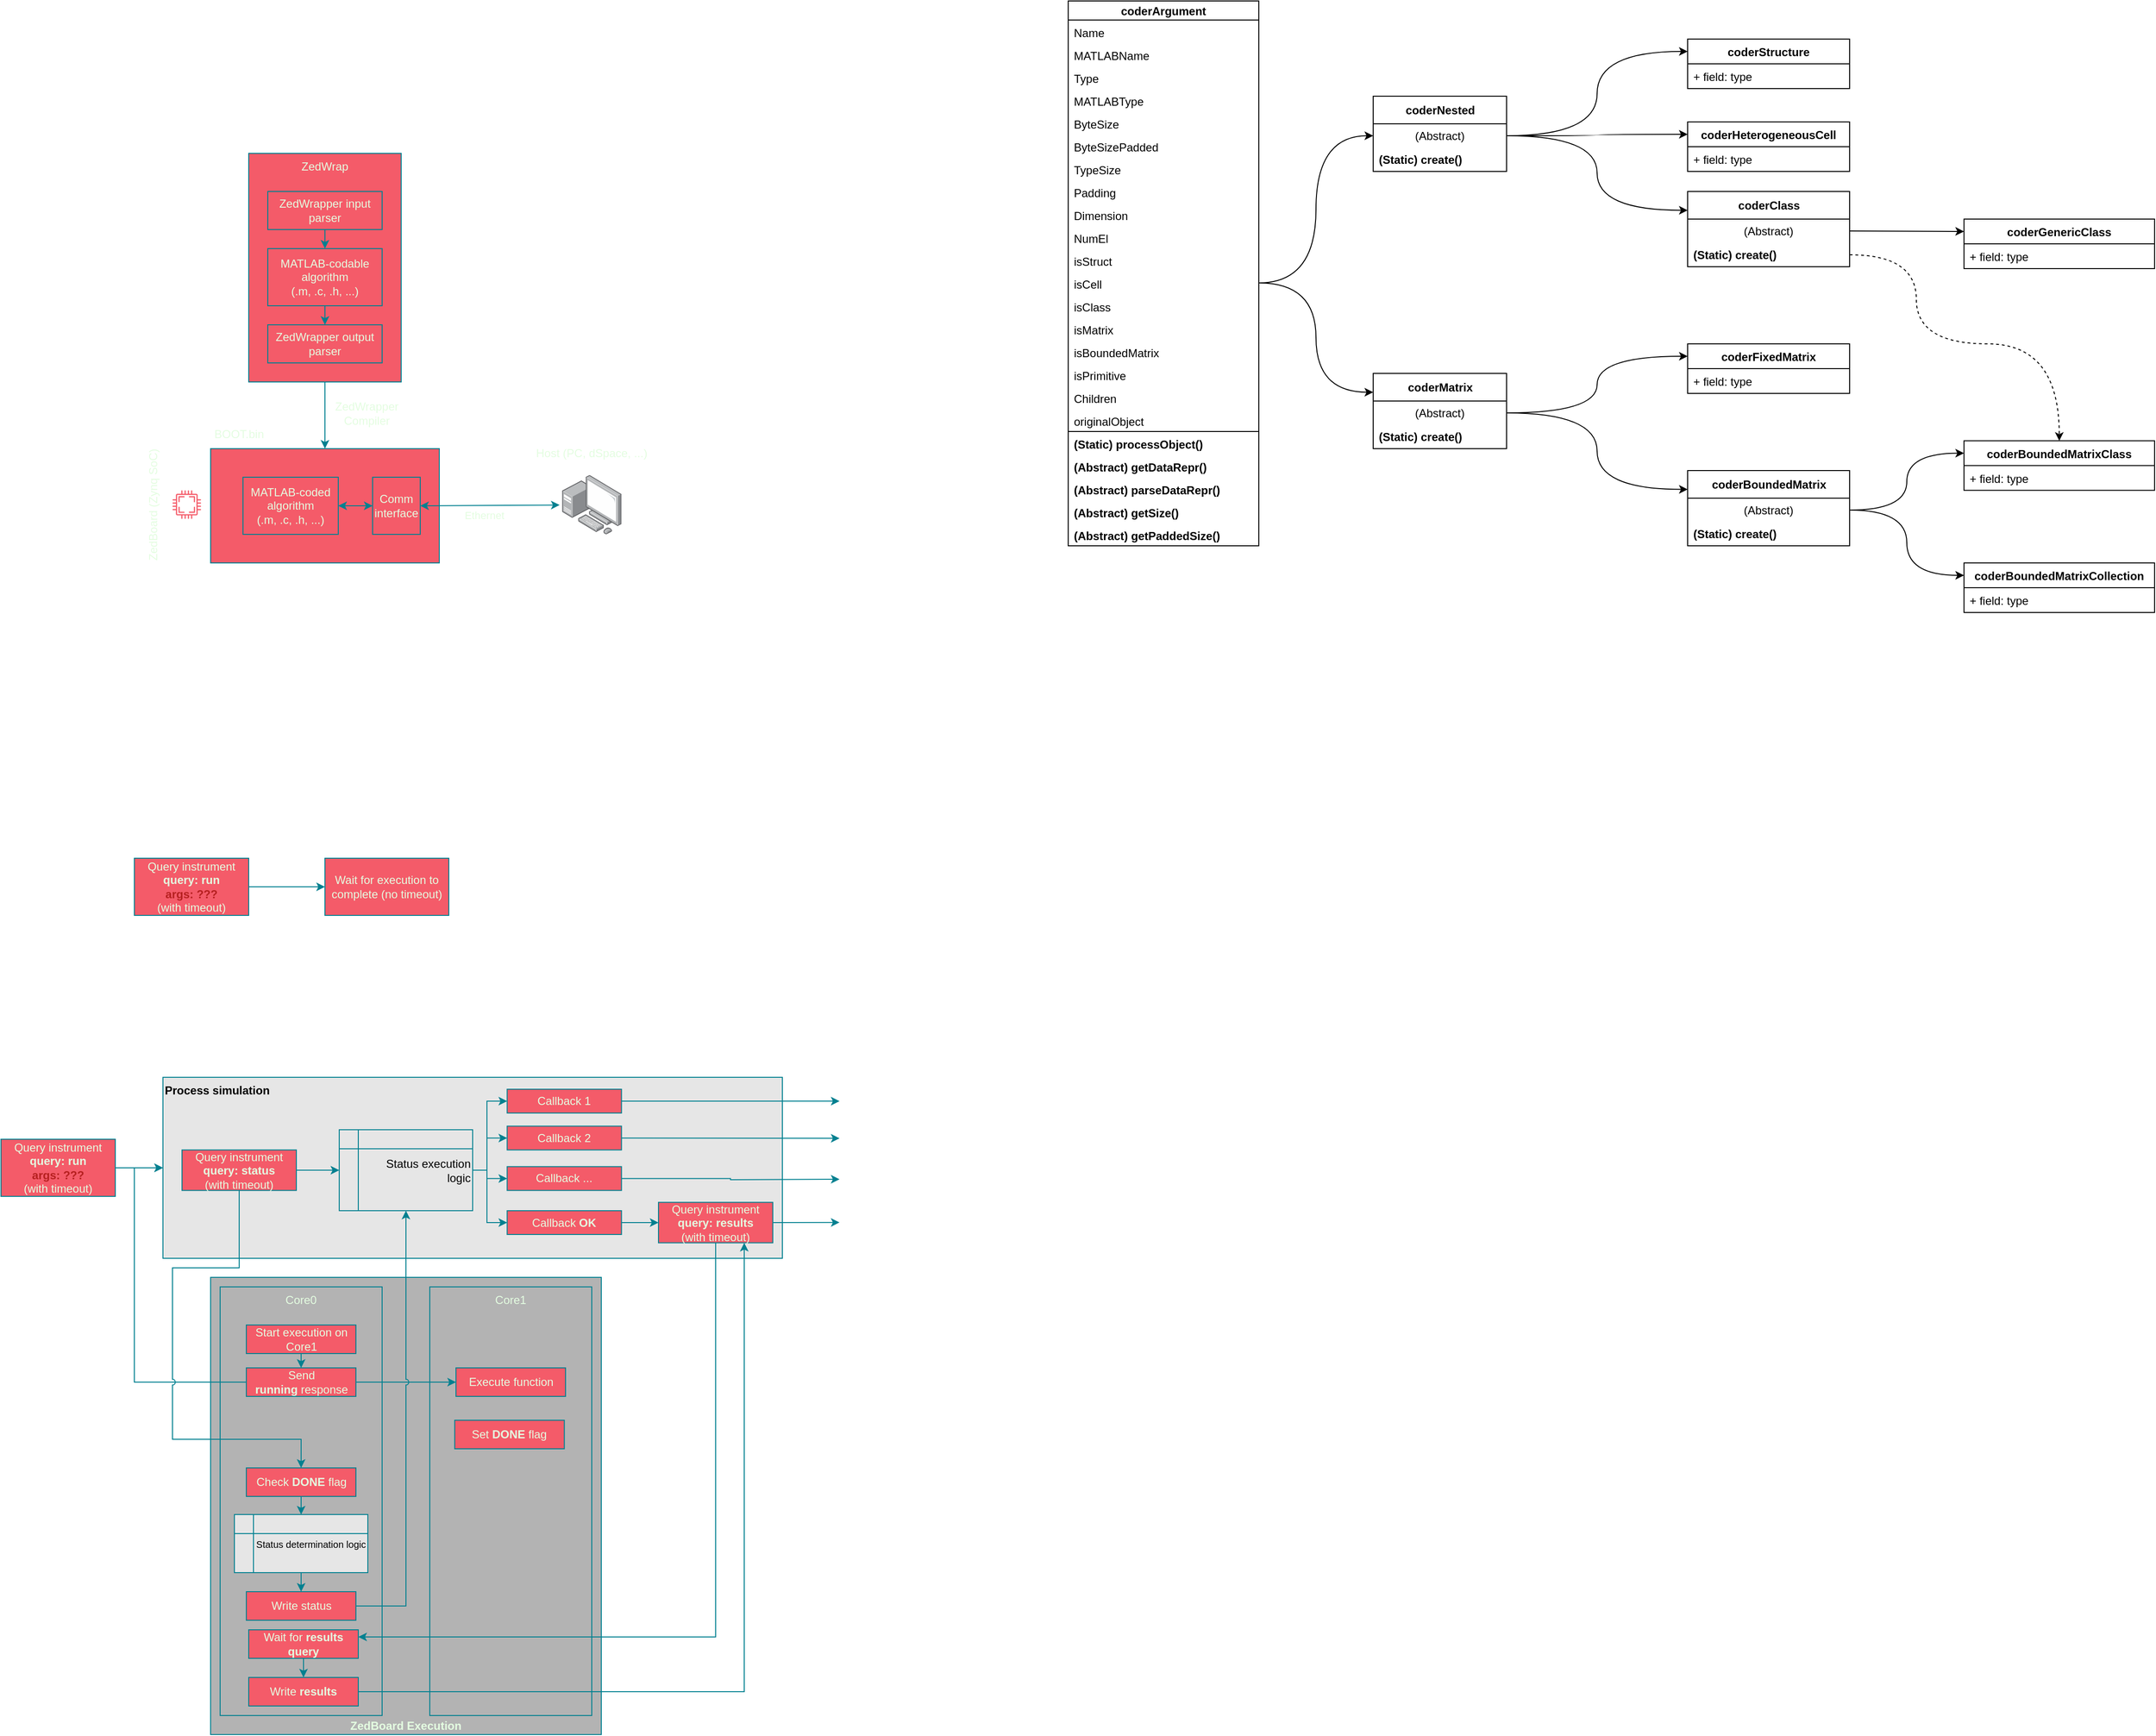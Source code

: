 <mxfile version="20.7.4" type="device"><diagram id="A7kK5otwSR4pLLsatZaL" name="Pagina-1"><mxGraphModel dx="1461" dy="1067" grid="1" gridSize="10" guides="1" tooltips="1" connect="1" arrows="1" fold="1" page="1" pageScale="1" pageWidth="827" pageHeight="1169" math="0" shadow="0"><root><mxCell id="0"/><mxCell id="1" parent="0"/><mxCell id="pEeu46ia9X_hw6JVwhvC-18" value="Process simulation" style="rounded=0;whiteSpace=wrap;html=1;labelBackgroundColor=none;fillColor=#E6E6E6;strokeColor=#028090;fontColor=#000000;verticalAlign=top;align=left;fontStyle=1" parent="1" vertex="1"><mxGeometry x="230" y="1210" width="650" height="190" as="geometry"/></mxCell><mxCell id="pEeu46ia9X_hw6JVwhvC-8" value="&lt;b&gt;ZedBoard Execution&lt;/b&gt;" style="rounded=0;whiteSpace=wrap;html=1;strokeColor=#028090;fontColor=#E4FDE1;fillColor=#B3B3B3;verticalAlign=bottom;" parent="1" vertex="1"><mxGeometry x="280" y="1420" width="410" height="480" as="geometry"/></mxCell><mxCell id="pEeu46ia9X_hw6JVwhvC-9" value="Core0" style="rounded=0;whiteSpace=wrap;html=1;strokeColor=#028090;fontColor=#E4FDE1;fillColor=#B3B3B3;verticalAlign=top;" parent="1" vertex="1"><mxGeometry x="290" y="1430" width="170" height="450" as="geometry"/></mxCell><mxCell id="rqJ_tMNHs15QVT2xApMO-8" value="ZedWrap" style="rounded=0;whiteSpace=wrap;html=1;verticalAlign=top;labelBackgroundColor=none;fillColor=#F45B69;strokeColor=#028090;fontColor=#E4FDE1;" parent="1" vertex="1"><mxGeometry x="320" y="240" width="160" height="240" as="geometry"/></mxCell><mxCell id="rqJ_tMNHs15QVT2xApMO-1" value="MATLAB-codable&lt;br&gt;algorithm&lt;br&gt;(.m, .c, .h, ...)" style="rounded=0;whiteSpace=wrap;html=1;labelBackgroundColor=none;fillColor=#F45B69;strokeColor=#028090;fontColor=#E4FDE1;" parent="1" vertex="1"><mxGeometry x="340" y="340" width="120" height="60" as="geometry"/></mxCell><mxCell id="rqJ_tMNHs15QVT2xApMO-3" value="ZedWrapper input parser" style="rounded=0;whiteSpace=wrap;html=1;labelBackgroundColor=none;fillColor=#F45B69;strokeColor=#028090;fontColor=#E4FDE1;" parent="1" vertex="1"><mxGeometry x="340" y="280" width="120" height="40" as="geometry"/></mxCell><mxCell id="rqJ_tMNHs15QVT2xApMO-4" value="ZedWrapper output parser" style="rounded=0;whiteSpace=wrap;html=1;labelBackgroundColor=none;fillColor=#F45B69;strokeColor=#028090;fontColor=#E4FDE1;" parent="1" vertex="1"><mxGeometry x="340" y="420" width="120" height="40" as="geometry"/></mxCell><mxCell id="rqJ_tMNHs15QVT2xApMO-5" value="" style="endArrow=classic;html=1;rounded=0;exitX=0.5;exitY=1;exitDx=0;exitDy=0;entryX=0.5;entryY=0;entryDx=0;entryDy=0;labelBackgroundColor=none;strokeColor=#028090;fontColor=default;" parent="1" source="rqJ_tMNHs15QVT2xApMO-3" target="rqJ_tMNHs15QVT2xApMO-1" edge="1"><mxGeometry width="50" height="50" relative="1" as="geometry"><mxPoint x="400" y="410" as="sourcePoint"/><mxPoint x="450" y="360" as="targetPoint"/></mxGeometry></mxCell><mxCell id="rqJ_tMNHs15QVT2xApMO-6" value="" style="endArrow=classic;html=1;rounded=0;exitX=0.5;exitY=1;exitDx=0;exitDy=0;entryX=0.5;entryY=0;entryDx=0;entryDy=0;labelBackgroundColor=none;strokeColor=#028090;fontColor=default;" parent="1" source="rqJ_tMNHs15QVT2xApMO-1" target="rqJ_tMNHs15QVT2xApMO-4" edge="1"><mxGeometry width="50" height="50" relative="1" as="geometry"><mxPoint x="410" y="330" as="sourcePoint"/><mxPoint x="410" y="350" as="targetPoint"/></mxGeometry></mxCell><mxCell id="rqJ_tMNHs15QVT2xApMO-9" value="" style="endArrow=classic;html=1;rounded=0;exitX=0.5;exitY=1;exitDx=0;exitDy=0;entryX=0.5;entryY=0;entryDx=0;entryDy=0;labelBackgroundColor=none;strokeColor=#028090;fontColor=default;" parent="1" source="rqJ_tMNHs15QVT2xApMO-8" target="rqJ_tMNHs15QVT2xApMO-13" edge="1"><mxGeometry width="50" height="50" relative="1" as="geometry"><mxPoint x="560" y="430" as="sourcePoint"/><mxPoint x="400" y="545" as="targetPoint"/></mxGeometry></mxCell><mxCell id="rqJ_tMNHs15QVT2xApMO-11" value="ZedWrapper Compiler" style="text;html=1;strokeColor=none;fillColor=none;align=center;verticalAlign=middle;whiteSpace=wrap;rounded=0;labelBackgroundColor=none;fontColor=#E4FDE1;" parent="1" vertex="1"><mxGeometry x="414" y="500" width="60" height="25" as="geometry"/></mxCell><mxCell id="rqJ_tMNHs15QVT2xApMO-13" value="" style="rounded=0;whiteSpace=wrap;html=1;labelBackgroundColor=none;fillColor=#F45B69;strokeColor=#028090;fontColor=#E4FDE1;" parent="1" vertex="1"><mxGeometry x="280" y="550" width="240" height="120" as="geometry"/></mxCell><mxCell id="rqJ_tMNHs15QVT2xApMO-15" value="MATLAB-coded&lt;br&gt;algorithm&lt;br&gt;(.m, .c, .h, ...)" style="rounded=0;whiteSpace=wrap;html=1;labelBackgroundColor=none;fillColor=#F45B69;strokeColor=#028090;fontColor=#E4FDE1;" parent="1" vertex="1"><mxGeometry x="314" y="580" width="100" height="60" as="geometry"/></mxCell><mxCell id="rqJ_tMNHs15QVT2xApMO-16" value="Comm interface" style="rounded=0;whiteSpace=wrap;html=1;labelBackgroundColor=none;fillColor=#F45B69;strokeColor=#028090;fontColor=#E4FDE1;" parent="1" vertex="1"><mxGeometry x="450" y="580" width="50" height="60" as="geometry"/></mxCell><mxCell id="rqJ_tMNHs15QVT2xApMO-17" value="" style="endArrow=classic;startArrow=classic;html=1;rounded=0;exitX=1;exitY=0.5;exitDx=0;exitDy=0;entryX=0;entryY=0.5;entryDx=0;entryDy=0;labelBackgroundColor=none;strokeColor=#028090;fontColor=default;" parent="1" source="rqJ_tMNHs15QVT2xApMO-15" target="rqJ_tMNHs15QVT2xApMO-16" edge="1"><mxGeometry width="50" height="50" relative="1" as="geometry"><mxPoint x="510" y="550" as="sourcePoint"/><mxPoint x="560" y="500" as="targetPoint"/></mxGeometry></mxCell><mxCell id="rqJ_tMNHs15QVT2xApMO-19" value="" style="endArrow=classic;startArrow=classic;html=1;rounded=0;exitX=1;exitY=0.5;exitDx=0;exitDy=0;entryX=-0.041;entryY=0.506;entryDx=0;entryDy=0;entryPerimeter=0;labelBackgroundColor=none;strokeColor=#028090;fontColor=default;" parent="1" source="rqJ_tMNHs15QVT2xApMO-16" target="rqJ_tMNHs15QVT2xApMO-20" edge="1"><mxGeometry width="50" height="50" relative="1" as="geometry"><mxPoint x="510" y="550" as="sourcePoint"/><mxPoint x="600" y="610" as="targetPoint"/></mxGeometry></mxCell><mxCell id="rqJ_tMNHs15QVT2xApMO-25" value="Ethernet" style="edgeLabel;html=1;align=center;verticalAlign=middle;resizable=0;points=[];labelBackgroundColor=none;fontColor=#E4FDE1;" parent="rqJ_tMNHs15QVT2xApMO-19" vertex="1" connectable="0"><mxGeometry x="-0.253" y="-2" relative="1" as="geometry"><mxPoint x="12" y="8" as="offset"/></mxGeometry></mxCell><mxCell id="rqJ_tMNHs15QVT2xApMO-20" value="" style="points=[];aspect=fixed;html=1;align=center;shadow=0;dashed=0;image;image=img/lib/allied_telesis/computer_and_terminals/Personal_Computer_with_Server.svg;labelBackgroundColor=none;fillColor=#F45B69;strokeColor=#028090;fontColor=#E4FDE1;" parent="1" vertex="1"><mxGeometry x="648.8" y="577.6" width="62.4" height="62.4" as="geometry"/></mxCell><mxCell id="rqJ_tMNHs15QVT2xApMO-21" value="Host (PC, dSpace, ...)" style="text;html=1;strokeColor=none;fillColor=none;align=center;verticalAlign=middle;whiteSpace=wrap;rounded=0;labelBackgroundColor=none;fontColor=#E4FDE1;" parent="1" vertex="1"><mxGeometry x="610" y="540" width="140" height="30" as="geometry"/></mxCell><mxCell id="rqJ_tMNHs15QVT2xApMO-22" value="" style="sketch=0;pointerEvents=1;shadow=0;dashed=0;html=1;strokeColor=none;fillColor=#F45B69;aspect=fixed;labelPosition=center;verticalLabelPosition=bottom;verticalAlign=top;align=center;outlineConnect=0;shape=mxgraph.vvd.cpu;fontColor=#E4FDE1;labelBackgroundColor=none;" parent="1" vertex="1"><mxGeometry x="240" y="593.8" width="30" height="30" as="geometry"/></mxCell><mxCell id="rqJ_tMNHs15QVT2xApMO-23" value="ZedBoard (Zynq SoC)" style="text;html=1;strokeColor=none;fillColor=none;align=center;verticalAlign=middle;whiteSpace=wrap;rounded=0;rotation=-90;labelBackgroundColor=none;fontColor=#E4FDE1;" parent="1" vertex="1"><mxGeometry x="150.0" y="593.8" width="140" height="30" as="geometry"/></mxCell><mxCell id="rqJ_tMNHs15QVT2xApMO-24" value="BOOT.bin" style="text;html=1;strokeColor=none;fillColor=none;align=center;verticalAlign=middle;whiteSpace=wrap;rounded=0;rotation=0;labelBackgroundColor=none;fontColor=#E4FDE1;" parent="1" vertex="1"><mxGeometry x="280" y="520" width="60" height="30" as="geometry"/></mxCell><mxCell id="pEeu46ia9X_hw6JVwhvC-4" value="" style="edgeStyle=orthogonalEdgeStyle;rounded=0;orthogonalLoop=1;jettySize=auto;html=1;fontColor=default;labelBackgroundColor=none;strokeColor=#028090;entryX=0;entryY=0.5;entryDx=0;entryDy=0;" parent="1" source="pEeu46ia9X_hw6JVwhvC-1" target="pEeu46ia9X_hw6JVwhvC-3" edge="1"><mxGeometry relative="1" as="geometry"><mxPoint x="294" y="1010" as="targetPoint"/></mxGeometry></mxCell><mxCell id="pEeu46ia9X_hw6JVwhvC-1" value="Query instrument&lt;br&gt;&lt;b&gt;query:&lt;/b&gt;&amp;nbsp;&lt;b&gt;run&lt;/b&gt;&lt;br&gt;&lt;b style=&quot;color: rgb(182, 32, 32);&quot;&gt;args:&lt;/b&gt;&lt;font color=&quot;#b62020&quot;&gt;&amp;nbsp;&lt;/font&gt;&lt;b style=&quot;color: rgb(182, 32, 32);&quot;&gt;???&lt;/b&gt;&lt;br&gt;(with timeout)" style="rounded=0;whiteSpace=wrap;html=1;labelBackgroundColor=none;fillColor=#F45B69;strokeColor=#028090;fontColor=#E4FDE1;" parent="1" vertex="1"><mxGeometry x="200" y="980" width="120" height="60" as="geometry"/></mxCell><mxCell id="pEeu46ia9X_hw6JVwhvC-3" value="Wait for execution to complete (no timeout)" style="rounded=0;whiteSpace=wrap;html=1;labelBackgroundColor=none;fillColor=#F45B69;strokeColor=#028090;fontColor=#E4FDE1;" parent="1" vertex="1"><mxGeometry x="400" y="980" width="130" height="60" as="geometry"/></mxCell><mxCell id="pEeu46ia9X_hw6JVwhvC-26" style="edgeStyle=orthogonalEdgeStyle;rounded=0;orthogonalLoop=1;jettySize=auto;html=1;exitX=1;exitY=0.5;exitDx=0;exitDy=0;entryX=0;entryY=0.5;entryDx=0;entryDy=0;strokeColor=#028090;fontColor=#000000;fillColor=#F45B69;" parent="1" source="pEeu46ia9X_hw6JVwhvC-6" target="pEeu46ia9X_hw6JVwhvC-18" edge="1"><mxGeometry relative="1" as="geometry"/></mxCell><mxCell id="pEeu46ia9X_hw6JVwhvC-6" value="Query instrument&lt;br&gt;&lt;b&gt;query:&lt;/b&gt;&amp;nbsp;&lt;b&gt;run&lt;/b&gt;&lt;br&gt;&lt;b style=&quot;color: rgb(182, 32, 32);&quot;&gt;args:&lt;/b&gt;&lt;font color=&quot;#b62020&quot;&gt;&amp;nbsp;&lt;/font&gt;&lt;b style=&quot;color: rgb(182, 32, 32);&quot;&gt;???&lt;/b&gt;&lt;br&gt;(with timeout)" style="rounded=0;whiteSpace=wrap;html=1;labelBackgroundColor=none;fillColor=#F45B69;strokeColor=#028090;fontColor=#E4FDE1;" parent="1" vertex="1"><mxGeometry x="60" y="1275" width="120" height="60" as="geometry"/></mxCell><mxCell id="pEeu46ia9X_hw6JVwhvC-24" style="edgeStyle=orthogonalEdgeStyle;rounded=0;orthogonalLoop=1;jettySize=auto;html=1;exitX=0;exitY=0.5;exitDx=0;exitDy=0;entryX=0;entryY=0.5;entryDx=0;entryDy=0;strokeColor=#028090;fontColor=#000000;fillColor=#F45B69;jumpStyle=arc;" parent="1" source="pEeu46ia9X_hw6JVwhvC-7" target="pEeu46ia9X_hw6JVwhvC-18" edge="1"><mxGeometry relative="1" as="geometry"><Array as="points"><mxPoint x="200" y="1530"/><mxPoint x="200" y="1305"/></Array></mxGeometry></mxCell><mxCell id="pEeu46ia9X_hw6JVwhvC-7" value="Send &lt;b&gt;running&lt;/b&gt;&amp;nbsp;response" style="rounded=0;whiteSpace=wrap;html=1;labelBackgroundColor=none;fillColor=#F45B69;strokeColor=#028090;fontColor=#E4FDE1;" parent="1" vertex="1"><mxGeometry x="317.5" y="1515" width="115" height="30" as="geometry"/></mxCell><mxCell id="pEeu46ia9X_hw6JVwhvC-10" value="Core1" style="rounded=0;whiteSpace=wrap;html=1;strokeColor=#028090;fontColor=#E4FDE1;fillColor=#B3B3B3;verticalAlign=top;" parent="1" vertex="1"><mxGeometry x="510" y="1430" width="170" height="450" as="geometry"/></mxCell><mxCell id="pEeu46ia9X_hw6JVwhvC-17" style="edgeStyle=orthogonalEdgeStyle;rounded=0;orthogonalLoop=1;jettySize=auto;html=1;exitX=0.5;exitY=1;exitDx=0;exitDy=0;entryX=0.5;entryY=0;entryDx=0;entryDy=0;strokeColor=#028090;fontColor=#E4FDE1;fillColor=#F45B69;" parent="1" source="pEeu46ia9X_hw6JVwhvC-12" target="pEeu46ia9X_hw6JVwhvC-7" edge="1"><mxGeometry relative="1" as="geometry"/></mxCell><mxCell id="pEeu46ia9X_hw6JVwhvC-12" value="Start execution on Core1" style="rounded=0;whiteSpace=wrap;html=1;labelBackgroundColor=none;fillColor=#F45B69;strokeColor=#028090;fontColor=#E4FDE1;" parent="1" vertex="1"><mxGeometry x="317.5" y="1470" width="115" height="30" as="geometry"/></mxCell><mxCell id="pEeu46ia9X_hw6JVwhvC-13" value="Execute function" style="rounded=0;whiteSpace=wrap;html=1;labelBackgroundColor=none;fillColor=#F45B69;strokeColor=#028090;fontColor=#E4FDE1;" parent="1" vertex="1"><mxGeometry x="537.5" y="1515" width="115" height="30" as="geometry"/></mxCell><mxCell id="pEeu46ia9X_hw6JVwhvC-15" value="Set &lt;b&gt;DONE &lt;/b&gt;flag" style="rounded=0;whiteSpace=wrap;html=1;labelBackgroundColor=none;fillColor=#F45B69;strokeColor=#028090;fontColor=#E4FDE1;" parent="1" vertex="1"><mxGeometry x="536.2" y="1570" width="115" height="30" as="geometry"/></mxCell><mxCell id="pEeu46ia9X_hw6JVwhvC-51" style="edgeStyle=orthogonalEdgeStyle;rounded=0;jumpStyle=arc;orthogonalLoop=1;jettySize=auto;html=1;exitX=1;exitY=0.5;exitDx=0;exitDy=0;entryX=0;entryY=0.5;entryDx=0;entryDy=0;strokeColor=#028090;fontSize=10;fontColor=#000000;fillColor=#F45B69;" parent="1" source="pEeu46ia9X_hw6JVwhvC-21" target="pEeu46ia9X_hw6JVwhvC-38" edge="1"><mxGeometry relative="1" as="geometry"><Array as="points"><mxPoint x="570" y="1308"/><mxPoint x="570" y="1235"/></Array></mxGeometry></mxCell><mxCell id="pEeu46ia9X_hw6JVwhvC-52" style="edgeStyle=orthogonalEdgeStyle;rounded=0;jumpStyle=arc;orthogonalLoop=1;jettySize=auto;html=1;exitX=1;exitY=0.5;exitDx=0;exitDy=0;entryX=0;entryY=0.5;entryDx=0;entryDy=0;strokeColor=#028090;fontSize=10;fontColor=#000000;fillColor=#F45B69;" parent="1" source="pEeu46ia9X_hw6JVwhvC-21" target="pEeu46ia9X_hw6JVwhvC-41" edge="1"><mxGeometry relative="1" as="geometry"><Array as="points"><mxPoint x="570" y="1308"/><mxPoint x="570" y="1363"/></Array></mxGeometry></mxCell><mxCell id="pEeu46ia9X_hw6JVwhvC-53" style="edgeStyle=orthogonalEdgeStyle;rounded=0;jumpStyle=arc;orthogonalLoop=1;jettySize=auto;html=1;exitX=1;exitY=0.5;exitDx=0;exitDy=0;entryX=0;entryY=0.5;entryDx=0;entryDy=0;strokeColor=#028090;fontSize=10;fontColor=#000000;fillColor=#F45B69;" parent="1" source="pEeu46ia9X_hw6JVwhvC-21" target="pEeu46ia9X_hw6JVwhvC-40" edge="1"><mxGeometry relative="1" as="geometry"><Array as="points"><mxPoint x="570" y="1308"/><mxPoint x="570" y="1316"/></Array></mxGeometry></mxCell><mxCell id="pEeu46ia9X_hw6JVwhvC-54" style="edgeStyle=orthogonalEdgeStyle;rounded=0;jumpStyle=arc;orthogonalLoop=1;jettySize=auto;html=1;exitX=1;exitY=0.5;exitDx=0;exitDy=0;entryX=0;entryY=0.5;entryDx=0;entryDy=0;strokeColor=#028090;fontSize=10;fontColor=#000000;fillColor=#F45B69;" parent="1" source="pEeu46ia9X_hw6JVwhvC-21" target="pEeu46ia9X_hw6JVwhvC-39" edge="1"><mxGeometry relative="1" as="geometry"><Array as="points"><mxPoint x="570" y="1308"/><mxPoint x="570" y="1274"/></Array></mxGeometry></mxCell><mxCell id="pEeu46ia9X_hw6JVwhvC-21" value="Status execution&lt;br&gt;logic" style="shape=internalStorage;whiteSpace=wrap;html=1;backgroundOutline=1;strokeColor=#028090;fontColor=#000000;fillColor=#E6E6E6;align=right;" parent="1" vertex="1"><mxGeometry x="415" y="1265" width="140" height="85" as="geometry"/></mxCell><mxCell id="pEeu46ia9X_hw6JVwhvC-29" style="edgeStyle=orthogonalEdgeStyle;rounded=0;orthogonalLoop=1;jettySize=auto;html=1;exitX=0.5;exitY=1;exitDx=0;exitDy=0;entryX=0.5;entryY=0;entryDx=0;entryDy=0;strokeColor=#028090;fontColor=#000000;fillColor=#F45B69;jumpStyle=arc;" parent="1" source="pEeu46ia9X_hw6JVwhvC-22" target="pEeu46ia9X_hw6JVwhvC-27" edge="1"><mxGeometry relative="1" as="geometry"><Array as="points"><mxPoint x="310" y="1410"/><mxPoint x="240" y="1410"/><mxPoint x="240" y="1590"/></Array></mxGeometry></mxCell><mxCell id="pEeu46ia9X_hw6JVwhvC-35" style="edgeStyle=orthogonalEdgeStyle;rounded=0;orthogonalLoop=1;jettySize=auto;html=1;exitX=1;exitY=0.5;exitDx=0;exitDy=0;entryX=0;entryY=0.5;entryDx=0;entryDy=0;strokeColor=#028090;fontSize=10;fontColor=#000000;fillColor=#F45B69;" parent="1" source="pEeu46ia9X_hw6JVwhvC-22" target="pEeu46ia9X_hw6JVwhvC-21" edge="1"><mxGeometry relative="1" as="geometry"/></mxCell><mxCell id="pEeu46ia9X_hw6JVwhvC-22" value="Query instrument&lt;br&gt;&lt;b&gt;query:&lt;/b&gt;&amp;nbsp;&lt;b&gt;status&lt;/b&gt;&lt;br&gt;(with timeout)" style="rounded=0;whiteSpace=wrap;html=1;labelBackgroundColor=none;fillColor=#F45B69;strokeColor=#028090;fontColor=#E4FDE1;" parent="1" vertex="1"><mxGeometry x="250" y="1286.25" width="120" height="42.5" as="geometry"/></mxCell><mxCell id="pEeu46ia9X_hw6JVwhvC-16" style="edgeStyle=orthogonalEdgeStyle;rounded=0;orthogonalLoop=1;jettySize=auto;html=1;entryX=0;entryY=0.5;entryDx=0;entryDy=0;strokeColor=#028090;fontColor=#E4FDE1;fillColor=#F45B69;" parent="1" source="pEeu46ia9X_hw6JVwhvC-7" target="pEeu46ia9X_hw6JVwhvC-13" edge="1"><mxGeometry relative="1" as="geometry"/></mxCell><mxCell id="pEeu46ia9X_hw6JVwhvC-37" style="edgeStyle=orthogonalEdgeStyle;rounded=0;orthogonalLoop=1;jettySize=auto;html=1;exitX=0.5;exitY=1;exitDx=0;exitDy=0;entryX=0.5;entryY=0;entryDx=0;entryDy=0;strokeColor=#028090;fontSize=10;fontColor=#000000;fillColor=#F45B69;" parent="1" source="pEeu46ia9X_hw6JVwhvC-27" target="pEeu46ia9X_hw6JVwhvC-31" edge="1"><mxGeometry relative="1" as="geometry"/></mxCell><mxCell id="pEeu46ia9X_hw6JVwhvC-27" value="Check&amp;nbsp;&lt;b&gt;DONE &lt;/b&gt;flag" style="rounded=0;whiteSpace=wrap;html=1;labelBackgroundColor=none;fillColor=#F45B69;strokeColor=#028090;fontColor=#E4FDE1;" parent="1" vertex="1"><mxGeometry x="317.5" y="1620" width="115" height="30" as="geometry"/></mxCell><mxCell id="pEeu46ia9X_hw6JVwhvC-36" style="edgeStyle=orthogonalEdgeStyle;rounded=0;orthogonalLoop=1;jettySize=auto;html=1;exitX=0.5;exitY=1;exitDx=0;exitDy=0;entryX=0.5;entryY=0;entryDx=0;entryDy=0;strokeColor=#028090;fontSize=10;fontColor=#000000;fillColor=#F45B69;" parent="1" source="pEeu46ia9X_hw6JVwhvC-31" target="pEeu46ia9X_hw6JVwhvC-32" edge="1"><mxGeometry relative="1" as="geometry"/></mxCell><mxCell id="pEeu46ia9X_hw6JVwhvC-31" value="&lt;font style=&quot;font-size: 10px;&quot;&gt;Status determination logic&lt;/font&gt;" style="shape=internalStorage;whiteSpace=wrap;html=1;backgroundOutline=1;strokeColor=#028090;fontColor=#000000;fillColor=#E6E6E6;align=right;" parent="1" vertex="1"><mxGeometry x="305" y="1669" width="140" height="61" as="geometry"/></mxCell><mxCell id="pEeu46ia9X_hw6JVwhvC-34" style="edgeStyle=orthogonalEdgeStyle;rounded=0;orthogonalLoop=1;jettySize=auto;html=1;exitX=1;exitY=0.5;exitDx=0;exitDy=0;entryX=0.5;entryY=1;entryDx=0;entryDy=0;strokeColor=#028090;fontSize=10;fontColor=#000000;fillColor=#F45B69;jumpStyle=arc;" parent="1" source="pEeu46ia9X_hw6JVwhvC-32" target="pEeu46ia9X_hw6JVwhvC-21" edge="1"><mxGeometry relative="1" as="geometry"/></mxCell><mxCell id="pEeu46ia9X_hw6JVwhvC-32" value="Write status" style="rounded=0;whiteSpace=wrap;html=1;labelBackgroundColor=none;fillColor=#F45B69;strokeColor=#028090;fontColor=#E4FDE1;" parent="1" vertex="1"><mxGeometry x="317.5" y="1750" width="115" height="30" as="geometry"/></mxCell><mxCell id="pEeu46ia9X_hw6JVwhvC-42" style="edgeStyle=orthogonalEdgeStyle;rounded=0;jumpStyle=arc;orthogonalLoop=1;jettySize=auto;html=1;exitX=1;exitY=0.5;exitDx=0;exitDy=0;strokeColor=#028090;fontSize=10;fontColor=#000000;fillColor=#F45B69;" parent="1" source="pEeu46ia9X_hw6JVwhvC-38" edge="1"><mxGeometry relative="1" as="geometry"><mxPoint x="940" y="1235" as="targetPoint"/></mxGeometry></mxCell><mxCell id="pEeu46ia9X_hw6JVwhvC-38" value="Callback 1" style="rounded=0;whiteSpace=wrap;html=1;labelBackgroundColor=none;fillColor=#F45B69;strokeColor=#028090;fontColor=#E4FDE1;" parent="1" vertex="1"><mxGeometry x="591.2" y="1222.5" width="120" height="25" as="geometry"/></mxCell><mxCell id="pEeu46ia9X_hw6JVwhvC-43" style="edgeStyle=orthogonalEdgeStyle;rounded=0;jumpStyle=arc;orthogonalLoop=1;jettySize=auto;html=1;exitX=1;exitY=0.5;exitDx=0;exitDy=0;strokeColor=#028090;fontSize=10;fontColor=#000000;fillColor=#F45B69;" parent="1" source="pEeu46ia9X_hw6JVwhvC-39" edge="1"><mxGeometry relative="1" as="geometry"><mxPoint x="940" y="1274" as="targetPoint"/></mxGeometry></mxCell><mxCell id="pEeu46ia9X_hw6JVwhvC-39" value="Callback 2" style="rounded=0;whiteSpace=wrap;html=1;labelBackgroundColor=none;fillColor=#F45B69;strokeColor=#028090;fontColor=#E4FDE1;" parent="1" vertex="1"><mxGeometry x="591.2" y="1261.25" width="120" height="25" as="geometry"/></mxCell><mxCell id="pEeu46ia9X_hw6JVwhvC-44" style="edgeStyle=orthogonalEdgeStyle;rounded=0;jumpStyle=arc;orthogonalLoop=1;jettySize=auto;html=1;exitX=1;exitY=0.5;exitDx=0;exitDy=0;strokeColor=#028090;fontSize=10;fontColor=#000000;fillColor=#F45B69;" parent="1" source="pEeu46ia9X_hw6JVwhvC-40" edge="1"><mxGeometry relative="1" as="geometry"><mxPoint x="940" y="1317" as="targetPoint"/></mxGeometry></mxCell><mxCell id="pEeu46ia9X_hw6JVwhvC-40" value="Callback ..." style="rounded=0;whiteSpace=wrap;html=1;labelBackgroundColor=none;fillColor=#F45B69;strokeColor=#028090;fontColor=#E4FDE1;" parent="1" vertex="1"><mxGeometry x="591.2" y="1303.75" width="120" height="25" as="geometry"/></mxCell><mxCell id="pEeu46ia9X_hw6JVwhvC-45" style="edgeStyle=orthogonalEdgeStyle;rounded=0;jumpStyle=arc;orthogonalLoop=1;jettySize=auto;html=1;exitX=1;exitY=0.5;exitDx=0;exitDy=0;strokeColor=#028090;fontSize=10;fontColor=#000000;fillColor=#F45B69;" parent="1" source="pEeu46ia9X_hw6JVwhvC-41" edge="1"><mxGeometry relative="1" as="geometry"><mxPoint x="750" y="1362.333" as="targetPoint"/></mxGeometry></mxCell><mxCell id="pEeu46ia9X_hw6JVwhvC-41" value="Callback &lt;b&gt;OK&lt;/b&gt;" style="rounded=0;whiteSpace=wrap;html=1;labelBackgroundColor=none;fillColor=#F45B69;strokeColor=#028090;fontColor=#E4FDE1;" parent="1" vertex="1"><mxGeometry x="591.2" y="1350" width="120" height="25" as="geometry"/></mxCell><mxCell id="pEeu46ia9X_hw6JVwhvC-48" style="edgeStyle=orthogonalEdgeStyle;rounded=0;jumpStyle=arc;orthogonalLoop=1;jettySize=auto;html=1;exitX=1;exitY=0.5;exitDx=0;exitDy=0;strokeColor=#028090;fontSize=10;fontColor=#000000;fillColor=#F45B69;" parent="1" source="pEeu46ia9X_hw6JVwhvC-47" edge="1"><mxGeometry relative="1" as="geometry"><mxPoint x="940" y="1362.333" as="targetPoint"/></mxGeometry></mxCell><mxCell id="pEeu46ia9X_hw6JVwhvC-55" style="edgeStyle=orthogonalEdgeStyle;rounded=0;jumpStyle=arc;orthogonalLoop=1;jettySize=auto;html=1;exitX=0.5;exitY=1;exitDx=0;exitDy=0;entryX=1;entryY=0.25;entryDx=0;entryDy=0;strokeColor=#028090;fontSize=10;fontColor=#000000;fillColor=#F45B69;" parent="1" source="pEeu46ia9X_hw6JVwhvC-47" target="pEeu46ia9X_hw6JVwhvC-50" edge="1"><mxGeometry relative="1" as="geometry"/></mxCell><mxCell id="pEeu46ia9X_hw6JVwhvC-47" value="Query instrument&lt;br&gt;&lt;b&gt;query:&lt;/b&gt;&amp;nbsp;&lt;b&gt;results&lt;/b&gt;&lt;br&gt;(with timeout)" style="rounded=0;whiteSpace=wrap;html=1;labelBackgroundColor=none;fillColor=#F45B69;strokeColor=#028090;fontColor=#E4FDE1;" parent="1" vertex="1"><mxGeometry x="750" y="1341.25" width="120" height="42.5" as="geometry"/></mxCell><mxCell id="pEeu46ia9X_hw6JVwhvC-57" style="edgeStyle=orthogonalEdgeStyle;rounded=0;jumpStyle=arc;orthogonalLoop=1;jettySize=auto;html=1;exitX=0.5;exitY=1;exitDx=0;exitDy=0;entryX=0.5;entryY=0;entryDx=0;entryDy=0;strokeColor=#028090;fontSize=10;fontColor=#000000;fillColor=#F45B69;" parent="1" source="pEeu46ia9X_hw6JVwhvC-50" target="pEeu46ia9X_hw6JVwhvC-56" edge="1"><mxGeometry relative="1" as="geometry"/></mxCell><mxCell id="pEeu46ia9X_hw6JVwhvC-50" value="Wait for &lt;b&gt;results query&lt;/b&gt;" style="rounded=0;whiteSpace=wrap;html=1;labelBackgroundColor=none;fillColor=#F45B69;strokeColor=#028090;fontColor=#E4FDE1;" parent="1" vertex="1"><mxGeometry x="320.0" y="1790" width="115" height="30" as="geometry"/></mxCell><mxCell id="pEeu46ia9X_hw6JVwhvC-58" style="edgeStyle=orthogonalEdgeStyle;rounded=0;jumpStyle=arc;orthogonalLoop=1;jettySize=auto;html=1;exitX=1;exitY=0.5;exitDx=0;exitDy=0;entryX=0.75;entryY=1;entryDx=0;entryDy=0;strokeColor=#028090;fontSize=10;fontColor=#000000;fillColor=#F45B69;" parent="1" source="pEeu46ia9X_hw6JVwhvC-56" target="pEeu46ia9X_hw6JVwhvC-47" edge="1"><mxGeometry relative="1" as="geometry"/></mxCell><mxCell id="pEeu46ia9X_hw6JVwhvC-56" value="Write &lt;b&gt;results&lt;/b&gt;" style="rounded=0;whiteSpace=wrap;html=1;labelBackgroundColor=none;fillColor=#F45B69;strokeColor=#028090;fontColor=#E4FDE1;" parent="1" vertex="1"><mxGeometry x="320.0" y="1840" width="115" height="30" as="geometry"/></mxCell><mxCell id="BoNOg68zyfPhCMJq45rc-2" value="coderArgument" style="swimlane;fontStyle=1;childLayout=stackLayout;horizontal=1;startSize=20;fillColor=none;horizontalStack=0;resizeParent=1;resizeParentMax=0;resizeLast=0;collapsible=1;marginBottom=0;arcSize=15;" vertex="1" parent="1"><mxGeometry x="1180" y="80" width="200" height="572" as="geometry"/></mxCell><mxCell id="BoNOg68zyfPhCMJq45rc-3" value="Name" style="text;strokeColor=none;fillColor=none;align=left;verticalAlign=top;spacingLeft=4;spacingRight=4;overflow=hidden;rotatable=0;points=[[0,0.5],[1,0.5]];portConstraint=eastwest;imageHeight=18;" vertex="1" parent="BoNOg68zyfPhCMJq45rc-2"><mxGeometry y="20" width="200" height="24" as="geometry"/></mxCell><mxCell id="BoNOg68zyfPhCMJq45rc-4" value="MATLABName" style="text;strokeColor=none;fillColor=none;align=left;verticalAlign=top;spacingLeft=4;spacingRight=4;overflow=hidden;rotatable=0;points=[[0,0.5],[1,0.5]];portConstraint=eastwest;imageHeight=18;" vertex="1" parent="BoNOg68zyfPhCMJq45rc-2"><mxGeometry y="44" width="200" height="24" as="geometry"/></mxCell><mxCell id="BoNOg68zyfPhCMJq45rc-5" value="Type" style="text;strokeColor=none;fillColor=none;align=left;verticalAlign=top;spacingLeft=4;spacingRight=4;overflow=hidden;rotatable=0;points=[[0,0.5],[1,0.5]];portConstraint=eastwest;imageHeight=18;" vertex="1" parent="BoNOg68zyfPhCMJq45rc-2"><mxGeometry y="68" width="200" height="24" as="geometry"/></mxCell><mxCell id="BoNOg68zyfPhCMJq45rc-7" value="MATLABType" style="text;strokeColor=none;fillColor=none;align=left;verticalAlign=top;spacingLeft=4;spacingRight=4;overflow=hidden;rotatable=0;points=[[0,0.5],[1,0.5]];portConstraint=eastwest;imageHeight=18;" vertex="1" parent="BoNOg68zyfPhCMJq45rc-2"><mxGeometry y="92" width="200" height="24" as="geometry"/></mxCell><mxCell id="BoNOg68zyfPhCMJq45rc-8" value="ByteSize" style="text;strokeColor=none;fillColor=none;align=left;verticalAlign=top;spacingLeft=4;spacingRight=4;overflow=hidden;rotatable=0;points=[[0,0.5],[1,0.5]];portConstraint=eastwest;imageHeight=18;" vertex="1" parent="BoNOg68zyfPhCMJq45rc-2"><mxGeometry y="116" width="200" height="24" as="geometry"/></mxCell><mxCell id="BoNOg68zyfPhCMJq45rc-9" value="ByteSizePadded" style="text;strokeColor=none;fillColor=none;align=left;verticalAlign=top;spacingLeft=4;spacingRight=4;overflow=hidden;rotatable=0;points=[[0,0.5],[1,0.5]];portConstraint=eastwest;imageHeight=18;" vertex="1" parent="BoNOg68zyfPhCMJq45rc-2"><mxGeometry y="140" width="200" height="24" as="geometry"/></mxCell><mxCell id="BoNOg68zyfPhCMJq45rc-10" value="TypeSize" style="text;strokeColor=none;fillColor=none;align=left;verticalAlign=top;spacingLeft=4;spacingRight=4;overflow=hidden;rotatable=0;points=[[0,0.5],[1,0.5]];portConstraint=eastwest;imageHeight=18;" vertex="1" parent="BoNOg68zyfPhCMJq45rc-2"><mxGeometry y="164" width="200" height="24" as="geometry"/></mxCell><mxCell id="BoNOg68zyfPhCMJq45rc-11" value="Padding" style="text;strokeColor=none;fillColor=none;align=left;verticalAlign=top;spacingLeft=4;spacingRight=4;overflow=hidden;rotatable=0;points=[[0,0.5],[1,0.5]];portConstraint=eastwest;imageHeight=18;" vertex="1" parent="BoNOg68zyfPhCMJq45rc-2"><mxGeometry y="188" width="200" height="24" as="geometry"/></mxCell><mxCell id="BoNOg68zyfPhCMJq45rc-12" value="Dimension" style="text;strokeColor=none;fillColor=none;align=left;verticalAlign=top;spacingLeft=4;spacingRight=4;overflow=hidden;rotatable=0;points=[[0,0.5],[1,0.5]];portConstraint=eastwest;imageHeight=18;" vertex="1" parent="BoNOg68zyfPhCMJq45rc-2"><mxGeometry y="212" width="200" height="24" as="geometry"/></mxCell><mxCell id="BoNOg68zyfPhCMJq45rc-13" value="NumEl" style="text;strokeColor=none;fillColor=none;align=left;verticalAlign=top;spacingLeft=4;spacingRight=4;overflow=hidden;rotatable=0;points=[[0,0.5],[1,0.5]];portConstraint=eastwest;imageHeight=18;" vertex="1" parent="BoNOg68zyfPhCMJq45rc-2"><mxGeometry y="236" width="200" height="24" as="geometry"/></mxCell><mxCell id="BoNOg68zyfPhCMJq45rc-14" value="isStruct" style="text;strokeColor=none;fillColor=none;align=left;verticalAlign=top;spacingLeft=4;spacingRight=4;overflow=hidden;rotatable=0;points=[[0,0.5],[1,0.5]];portConstraint=eastwest;imageHeight=18;" vertex="1" parent="BoNOg68zyfPhCMJq45rc-2"><mxGeometry y="260" width="200" height="24" as="geometry"/></mxCell><mxCell id="BoNOg68zyfPhCMJq45rc-15" value="isCell" style="text;strokeColor=none;fillColor=none;align=left;verticalAlign=top;spacingLeft=4;spacingRight=4;overflow=hidden;rotatable=0;points=[[0,0.5],[1,0.5]];portConstraint=eastwest;imageHeight=18;" vertex="1" parent="BoNOg68zyfPhCMJq45rc-2"><mxGeometry y="284" width="200" height="24" as="geometry"/></mxCell><mxCell id="BoNOg68zyfPhCMJq45rc-16" value="isClass" style="text;strokeColor=none;fillColor=none;align=left;verticalAlign=top;spacingLeft=4;spacingRight=4;overflow=hidden;rotatable=0;points=[[0,0.5],[1,0.5]];portConstraint=eastwest;imageHeight=18;" vertex="1" parent="BoNOg68zyfPhCMJq45rc-2"><mxGeometry y="308" width="200" height="24" as="geometry"/></mxCell><mxCell id="BoNOg68zyfPhCMJq45rc-17" value="isMatrix" style="text;strokeColor=none;fillColor=none;align=left;verticalAlign=top;spacingLeft=4;spacingRight=4;overflow=hidden;rotatable=0;points=[[0,0.5],[1,0.5]];portConstraint=eastwest;imageHeight=18;" vertex="1" parent="BoNOg68zyfPhCMJq45rc-2"><mxGeometry y="332" width="200" height="24" as="geometry"/></mxCell><mxCell id="BoNOg68zyfPhCMJq45rc-18" value="isBoundedMatrix" style="text;strokeColor=none;fillColor=none;align=left;verticalAlign=top;spacingLeft=4;spacingRight=4;overflow=hidden;rotatable=0;points=[[0,0.5],[1,0.5]];portConstraint=eastwest;imageHeight=18;" vertex="1" parent="BoNOg68zyfPhCMJq45rc-2"><mxGeometry y="356" width="200" height="24" as="geometry"/></mxCell><mxCell id="BoNOg68zyfPhCMJq45rc-19" value="isPrimitive" style="text;strokeColor=none;fillColor=none;align=left;verticalAlign=top;spacingLeft=4;spacingRight=4;overflow=hidden;rotatable=0;points=[[0,0.5],[1,0.5]];portConstraint=eastwest;imageHeight=18;" vertex="1" parent="BoNOg68zyfPhCMJq45rc-2"><mxGeometry y="380" width="200" height="24" as="geometry"/></mxCell><mxCell id="BoNOg68zyfPhCMJq45rc-20" value="Children" style="text;strokeColor=none;fillColor=none;align=left;verticalAlign=top;spacingLeft=4;spacingRight=4;overflow=hidden;rotatable=0;points=[[0,0.5],[1,0.5]];portConstraint=eastwest;imageHeight=18;" vertex="1" parent="BoNOg68zyfPhCMJq45rc-2"><mxGeometry y="404" width="200" height="24" as="geometry"/></mxCell><mxCell id="BoNOg68zyfPhCMJq45rc-21" value="originalObject" style="text;strokeColor=none;fillColor=none;align=left;verticalAlign=top;spacingLeft=4;spacingRight=4;overflow=hidden;rotatable=0;points=[[0,0.5],[1,0.5]];portConstraint=eastwest;imageHeight=18;" vertex="1" parent="BoNOg68zyfPhCMJq45rc-2"><mxGeometry y="428" width="200" height="24" as="geometry"/></mxCell><mxCell id="BoNOg68zyfPhCMJq45rc-27" value="" style="group;strokeColor=default;" vertex="1" connectable="0" parent="BoNOg68zyfPhCMJq45rc-2"><mxGeometry y="452" width="200" height="120" as="geometry"/></mxCell><mxCell id="BoNOg68zyfPhCMJq45rc-25" value="(Static) processObject()" style="text;strokeColor=none;fillColor=none;align=left;verticalAlign=top;spacingLeft=4;spacingRight=4;overflow=hidden;rotatable=0;points=[[0,0.5],[1,0.5]];portConstraint=eastwest;imageHeight=18;fontStyle=1" vertex="1" parent="BoNOg68zyfPhCMJq45rc-27"><mxGeometry width="200" height="24" as="geometry"/></mxCell><mxCell id="BoNOg68zyfPhCMJq45rc-24" value="(Abstract) getDataRepr()" style="text;strokeColor=none;fillColor=none;align=left;verticalAlign=top;spacingLeft=4;spacingRight=4;overflow=hidden;rotatable=0;points=[[0,0.5],[1,0.5]];portConstraint=eastwest;imageHeight=18;fontStyle=1" vertex="1" parent="BoNOg68zyfPhCMJq45rc-27"><mxGeometry y="24" width="200" height="24" as="geometry"/></mxCell><mxCell id="BoNOg68zyfPhCMJq45rc-23" value="(Abstract) parseDataRepr()" style="text;strokeColor=none;fillColor=none;align=left;verticalAlign=top;spacingLeft=4;spacingRight=4;overflow=hidden;rotatable=0;points=[[0,0.5],[1,0.5]];portConstraint=eastwest;imageHeight=18;fontStyle=1" vertex="1" parent="BoNOg68zyfPhCMJq45rc-27"><mxGeometry y="48" width="200" height="24" as="geometry"/></mxCell><mxCell id="BoNOg68zyfPhCMJq45rc-22" value="(Abstract) getSize()" style="text;strokeColor=none;fillColor=none;align=left;verticalAlign=top;spacingLeft=4;spacingRight=4;overflow=hidden;rotatable=0;points=[[0,0.5],[1,0.5]];portConstraint=eastwest;imageHeight=18;fontStyle=1" vertex="1" parent="BoNOg68zyfPhCMJq45rc-27"><mxGeometry y="72" width="200" height="24" as="geometry"/></mxCell><mxCell id="BoNOg68zyfPhCMJq45rc-26" value="(Abstract) getPaddedSize()" style="text;strokeColor=none;fillColor=none;align=left;verticalAlign=top;spacingLeft=4;spacingRight=4;overflow=hidden;rotatable=0;points=[[0,0.5],[1,0.5]];portConstraint=eastwest;imageHeight=18;fontStyle=1" vertex="1" parent="BoNOg68zyfPhCMJq45rc-27"><mxGeometry y="96" width="200" height="24" as="geometry"/></mxCell><mxCell id="BoNOg68zyfPhCMJq45rc-28" value="coderNested" style="swimlane;fontStyle=1;align=center;verticalAlign=middle;childLayout=stackLayout;horizontal=1;startSize=29;horizontalStack=0;resizeParent=1;resizeParentMax=0;resizeLast=0;collapsible=0;marginBottom=0;html=1;strokeColor=default;" vertex="1" parent="1"><mxGeometry x="1500" y="180" width="140" height="79" as="geometry"/></mxCell><mxCell id="BoNOg68zyfPhCMJq45rc-29" value="(Abstract)" style="text;html=1;strokeColor=none;fillColor=none;align=center;verticalAlign=middle;spacingLeft=4;spacingRight=4;overflow=hidden;rotatable=0;points=[[0,0.5],[1,0.5]];portConstraint=eastwest;startSize=20;" vertex="1" parent="BoNOg68zyfPhCMJq45rc-28"><mxGeometry y="29" width="140" height="25" as="geometry"/></mxCell><mxCell id="BoNOg68zyfPhCMJq45rc-30" value="&lt;b&gt;(Static) create()&lt;/b&gt;" style="text;html=1;strokeColor=none;fillColor=none;align=left;verticalAlign=middle;spacingLeft=4;spacingRight=4;overflow=hidden;rotatable=0;points=[[0,0.5],[1,0.5]];portConstraint=eastwest;startSize=20;" vertex="1" parent="BoNOg68zyfPhCMJq45rc-28"><mxGeometry y="54" width="140" height="25" as="geometry"/></mxCell><mxCell id="BoNOg68zyfPhCMJq45rc-31" value="coderMatrix" style="swimlane;fontStyle=1;align=center;verticalAlign=middle;childLayout=stackLayout;horizontal=1;startSize=29;horizontalStack=0;resizeParent=1;resizeParentMax=0;resizeLast=0;collapsible=0;marginBottom=0;html=1;strokeColor=default;" vertex="1" parent="1"><mxGeometry x="1500" y="471" width="140" height="79" as="geometry"/></mxCell><mxCell id="BoNOg68zyfPhCMJq45rc-32" value="(Abstract)" style="text;html=1;strokeColor=none;fillColor=none;align=center;verticalAlign=middle;spacingLeft=4;spacingRight=4;overflow=hidden;rotatable=0;points=[[0,0.5],[1,0.5]];portConstraint=eastwest;startSize=20;" vertex="1" parent="BoNOg68zyfPhCMJq45rc-31"><mxGeometry y="29" width="140" height="25" as="geometry"/></mxCell><mxCell id="BoNOg68zyfPhCMJq45rc-33" value="&lt;b&gt;(Static) create()&lt;/b&gt;" style="text;html=1;strokeColor=none;fillColor=none;align=left;verticalAlign=middle;spacingLeft=4;spacingRight=4;overflow=hidden;rotatable=0;points=[[0,0.5],[1,0.5]];portConstraint=eastwest;startSize=20;" vertex="1" parent="BoNOg68zyfPhCMJq45rc-31"><mxGeometry y="54" width="140" height="25" as="geometry"/></mxCell><mxCell id="BoNOg68zyfPhCMJq45rc-40" value="coderStructure" style="swimlane;fontStyle=1;childLayout=stackLayout;horizontal=1;startSize=26;fillColor=none;horizontalStack=0;resizeParent=1;resizeParentMax=0;resizeLast=0;collapsible=1;marginBottom=0;strokeColor=default;" vertex="1" parent="1"><mxGeometry x="1830" y="120" width="170" height="52" as="geometry"/></mxCell><mxCell id="BoNOg68zyfPhCMJq45rc-41" value="+ field: type" style="text;strokeColor=none;fillColor=none;align=left;verticalAlign=top;spacingLeft=4;spacingRight=4;overflow=hidden;rotatable=0;points=[[0,0.5],[1,0.5]];portConstraint=eastwest;startSize=20;" vertex="1" parent="BoNOg68zyfPhCMJq45rc-40"><mxGeometry y="26" width="170" height="26" as="geometry"/></mxCell><mxCell id="BoNOg68zyfPhCMJq45rc-44" value="coderHeterogeneousCell" style="swimlane;fontStyle=1;childLayout=stackLayout;horizontal=1;startSize=26;fillColor=none;horizontalStack=0;resizeParent=1;resizeParentMax=0;resizeLast=0;collapsible=1;marginBottom=0;strokeColor=default;" vertex="1" parent="1"><mxGeometry x="1830" y="207" width="170" height="52" as="geometry"/></mxCell><mxCell id="BoNOg68zyfPhCMJq45rc-45" value="+ field: type" style="text;strokeColor=none;fillColor=none;align=left;verticalAlign=top;spacingLeft=4;spacingRight=4;overflow=hidden;rotatable=0;points=[[0,0.5],[1,0.5]];portConstraint=eastwest;startSize=20;" vertex="1" parent="BoNOg68zyfPhCMJq45rc-44"><mxGeometry y="26" width="170" height="26" as="geometry"/></mxCell><mxCell id="BoNOg68zyfPhCMJq45rc-73" style="edgeStyle=orthogonalEdgeStyle;curved=1;rounded=0;orthogonalLoop=1;jettySize=auto;html=1;exitX=1;exitY=0.5;exitDx=0;exitDy=0;entryX=0;entryY=0.25;entryDx=0;entryDy=0;startSize=20;" edge="1" parent="1" source="BoNOg68zyfPhCMJq45rc-75" target="BoNOg68zyfPhCMJq45rc-51"><mxGeometry relative="1" as="geometry"><mxPoint x="2000" y="281" as="sourcePoint"/></mxGeometry></mxCell><mxCell id="BoNOg68zyfPhCMJq45rc-51" value="coderGenericClass" style="swimlane;fontStyle=1;childLayout=stackLayout;horizontal=1;startSize=26;fillColor=none;horizontalStack=0;resizeParent=1;resizeParentMax=0;resizeLast=0;collapsible=1;marginBottom=0;strokeColor=default;" vertex="1" parent="1"><mxGeometry x="2120" y="309" width="200" height="52" as="geometry"/></mxCell><mxCell id="BoNOg68zyfPhCMJq45rc-52" value="+ field: type" style="text;strokeColor=none;fillColor=none;align=left;verticalAlign=top;spacingLeft=4;spacingRight=4;overflow=hidden;rotatable=0;points=[[0,0.5],[1,0.5]];portConstraint=eastwest;startSize=20;" vertex="1" parent="BoNOg68zyfPhCMJq45rc-51"><mxGeometry y="26" width="200" height="26" as="geometry"/></mxCell><mxCell id="BoNOg68zyfPhCMJq45rc-53" value="coderFixedMatrix" style="swimlane;fontStyle=1;childLayout=stackLayout;horizontal=1;startSize=26;fillColor=none;horizontalStack=0;resizeParent=1;resizeParentMax=0;resizeLast=0;collapsible=1;marginBottom=0;strokeColor=default;" vertex="1" parent="1"><mxGeometry x="1830" y="440" width="170" height="52" as="geometry"/></mxCell><mxCell id="BoNOg68zyfPhCMJq45rc-54" value="+ field: type" style="text;strokeColor=none;fillColor=none;align=left;verticalAlign=top;spacingLeft=4;spacingRight=4;overflow=hidden;rotatable=0;points=[[0,0.5],[1,0.5]];portConstraint=eastwest;startSize=20;" vertex="1" parent="BoNOg68zyfPhCMJq45rc-53"><mxGeometry y="26" width="170" height="26" as="geometry"/></mxCell><mxCell id="BoNOg68zyfPhCMJq45rc-57" value="coderBoundedMatrix" style="swimlane;fontStyle=1;align=center;verticalAlign=middle;childLayout=stackLayout;horizontal=1;startSize=29;horizontalStack=0;resizeParent=1;resizeParentMax=0;resizeLast=0;collapsible=0;marginBottom=0;html=1;strokeColor=default;" vertex="1" parent="1"><mxGeometry x="1830" y="573" width="170" height="79" as="geometry"/></mxCell><mxCell id="BoNOg68zyfPhCMJq45rc-58" value="(Abstract)" style="text;html=1;strokeColor=none;fillColor=none;align=center;verticalAlign=middle;spacingLeft=4;spacingRight=4;overflow=hidden;rotatable=0;points=[[0,0.5],[1,0.5]];portConstraint=eastwest;startSize=20;" vertex="1" parent="BoNOg68zyfPhCMJq45rc-57"><mxGeometry y="29" width="170" height="25" as="geometry"/></mxCell><mxCell id="BoNOg68zyfPhCMJq45rc-59" value="&lt;b&gt;(Static) create()&lt;/b&gt;" style="text;html=1;strokeColor=none;fillColor=none;align=left;verticalAlign=middle;spacingLeft=4;spacingRight=4;overflow=hidden;rotatable=0;points=[[0,0.5],[1,0.5]];portConstraint=eastwest;startSize=20;" vertex="1" parent="BoNOg68zyfPhCMJq45rc-57"><mxGeometry y="54" width="170" height="25" as="geometry"/></mxCell><mxCell id="BoNOg68zyfPhCMJq45rc-60" value="coderBoundedMatrixClass" style="swimlane;fontStyle=1;childLayout=stackLayout;horizontal=1;startSize=26;fillColor=none;horizontalStack=0;resizeParent=1;resizeParentMax=0;resizeLast=0;collapsible=1;marginBottom=0;strokeColor=default;" vertex="1" parent="1"><mxGeometry x="2120" y="541.8" width="200" height="52" as="geometry"/></mxCell><mxCell id="BoNOg68zyfPhCMJq45rc-61" value="+ field: type" style="text;strokeColor=none;fillColor=none;align=left;verticalAlign=top;spacingLeft=4;spacingRight=4;overflow=hidden;rotatable=0;points=[[0,0.5],[1,0.5]];portConstraint=eastwest;startSize=20;" vertex="1" parent="BoNOg68zyfPhCMJq45rc-60"><mxGeometry y="26" width="200" height="26" as="geometry"/></mxCell><mxCell id="BoNOg68zyfPhCMJq45rc-62" value="coderBoundedMatrixCollection" style="swimlane;fontStyle=1;childLayout=stackLayout;horizontal=1;startSize=26;fillColor=none;horizontalStack=0;resizeParent=1;resizeParentMax=0;resizeLast=0;collapsible=1;marginBottom=0;strokeColor=default;" vertex="1" parent="1"><mxGeometry x="2120" y="670" width="200" height="52" as="geometry"/></mxCell><mxCell id="BoNOg68zyfPhCMJq45rc-63" value="+ field: type" style="text;strokeColor=none;fillColor=none;align=left;verticalAlign=top;spacingLeft=4;spacingRight=4;overflow=hidden;rotatable=0;points=[[0,0.5],[1,0.5]];portConstraint=eastwest;startSize=20;" vertex="1" parent="BoNOg68zyfPhCMJq45rc-62"><mxGeometry y="26" width="200" height="26" as="geometry"/></mxCell><mxCell id="BoNOg68zyfPhCMJq45rc-64" style="edgeStyle=orthogonalEdgeStyle;rounded=0;orthogonalLoop=1;jettySize=auto;html=1;exitX=1;exitY=0.5;exitDx=0;exitDy=0;entryX=0;entryY=0.5;entryDx=0;entryDy=0;startSize=20;curved=1;" edge="1" parent="1" source="BoNOg68zyfPhCMJq45rc-15" target="BoNOg68zyfPhCMJq45rc-29"><mxGeometry relative="1" as="geometry"/></mxCell><mxCell id="BoNOg68zyfPhCMJq45rc-65" style="edgeStyle=orthogonalEdgeStyle;curved=1;rounded=0;orthogonalLoop=1;jettySize=auto;html=1;exitX=1;exitY=0.5;exitDx=0;exitDy=0;entryX=0;entryY=0.25;entryDx=0;entryDy=0;startSize=20;" edge="1" parent="1" source="BoNOg68zyfPhCMJq45rc-29" target="BoNOg68zyfPhCMJq45rc-40"><mxGeometry relative="1" as="geometry"/></mxCell><mxCell id="BoNOg68zyfPhCMJq45rc-66" style="edgeStyle=orthogonalEdgeStyle;curved=1;rounded=0;orthogonalLoop=1;jettySize=auto;html=1;exitX=1;exitY=0.5;exitDx=0;exitDy=0;entryX=0;entryY=0.25;entryDx=0;entryDy=0;startSize=20;" edge="1" parent="1" source="BoNOg68zyfPhCMJq45rc-29" target="BoNOg68zyfPhCMJq45rc-44"><mxGeometry relative="1" as="geometry"/></mxCell><mxCell id="BoNOg68zyfPhCMJq45rc-67" style="edgeStyle=orthogonalEdgeStyle;curved=1;rounded=0;orthogonalLoop=1;jettySize=auto;html=1;exitX=1;exitY=0.5;exitDx=0;exitDy=0;entryX=0;entryY=0.25;entryDx=0;entryDy=0;startSize=20;" edge="1" parent="1" source="BoNOg68zyfPhCMJq45rc-29" target="BoNOg68zyfPhCMJq45rc-74"><mxGeometry relative="1" as="geometry"><mxPoint x="1830" y="281" as="targetPoint"/></mxGeometry></mxCell><mxCell id="BoNOg68zyfPhCMJq45rc-68" style="edgeStyle=orthogonalEdgeStyle;curved=1;rounded=0;orthogonalLoop=1;jettySize=auto;html=1;exitX=1;exitY=0.5;exitDx=0;exitDy=0;entryX=0;entryY=0.25;entryDx=0;entryDy=0;startSize=20;" edge="1" parent="1" source="BoNOg68zyfPhCMJq45rc-15" target="BoNOg68zyfPhCMJq45rc-31"><mxGeometry relative="1" as="geometry"/></mxCell><mxCell id="BoNOg68zyfPhCMJq45rc-69" style="edgeStyle=orthogonalEdgeStyle;curved=1;rounded=0;orthogonalLoop=1;jettySize=auto;html=1;exitX=1;exitY=0.5;exitDx=0;exitDy=0;entryX=0;entryY=0.25;entryDx=0;entryDy=0;startSize=20;" edge="1" parent="1" source="BoNOg68zyfPhCMJq45rc-32" target="BoNOg68zyfPhCMJq45rc-53"><mxGeometry relative="1" as="geometry"/></mxCell><mxCell id="BoNOg68zyfPhCMJq45rc-70" style="edgeStyle=orthogonalEdgeStyle;curved=1;rounded=0;orthogonalLoop=1;jettySize=auto;html=1;exitX=1;exitY=0.5;exitDx=0;exitDy=0;entryX=0;entryY=0.25;entryDx=0;entryDy=0;startSize=20;" edge="1" parent="1" source="BoNOg68zyfPhCMJq45rc-32" target="BoNOg68zyfPhCMJq45rc-57"><mxGeometry relative="1" as="geometry"/></mxCell><mxCell id="BoNOg68zyfPhCMJq45rc-71" style="edgeStyle=orthogonalEdgeStyle;curved=1;rounded=0;orthogonalLoop=1;jettySize=auto;html=1;exitX=1;exitY=0.5;exitDx=0;exitDy=0;entryX=0;entryY=0.25;entryDx=0;entryDy=0;startSize=20;" edge="1" parent="1" source="BoNOg68zyfPhCMJq45rc-58" target="BoNOg68zyfPhCMJq45rc-60"><mxGeometry relative="1" as="geometry"/></mxCell><mxCell id="BoNOg68zyfPhCMJq45rc-72" style="edgeStyle=orthogonalEdgeStyle;curved=1;rounded=0;orthogonalLoop=1;jettySize=auto;html=1;exitX=1;exitY=0.5;exitDx=0;exitDy=0;entryX=0;entryY=0.25;entryDx=0;entryDy=0;startSize=20;" edge="1" parent="1" source="BoNOg68zyfPhCMJq45rc-58" target="BoNOg68zyfPhCMJq45rc-62"><mxGeometry relative="1" as="geometry"/></mxCell><mxCell id="BoNOg68zyfPhCMJq45rc-74" value="coderClass" style="swimlane;fontStyle=1;align=center;verticalAlign=middle;childLayout=stackLayout;horizontal=1;startSize=29;horizontalStack=0;resizeParent=1;resizeParentMax=0;resizeLast=0;collapsible=0;marginBottom=0;html=1;strokeColor=default;" vertex="1" parent="1"><mxGeometry x="1830" y="280" width="170" height="79" as="geometry"/></mxCell><mxCell id="BoNOg68zyfPhCMJq45rc-75" value="(Abstract)" style="text;html=1;strokeColor=none;fillColor=none;align=center;verticalAlign=middle;spacingLeft=4;spacingRight=4;overflow=hidden;rotatable=0;points=[[0,0.5],[1,0.5]];portConstraint=eastwest;startSize=20;" vertex="1" parent="BoNOg68zyfPhCMJq45rc-74"><mxGeometry y="29" width="170" height="25" as="geometry"/></mxCell><mxCell id="BoNOg68zyfPhCMJq45rc-76" value="&lt;b&gt;(Static) create()&lt;/b&gt;" style="text;html=1;strokeColor=none;fillColor=none;align=left;verticalAlign=middle;spacingLeft=4;spacingRight=4;overflow=hidden;rotatable=0;points=[[0,0.5],[1,0.5]];portConstraint=eastwest;startSize=20;" vertex="1" parent="BoNOg68zyfPhCMJq45rc-74"><mxGeometry y="54" width="170" height="25" as="geometry"/></mxCell><mxCell id="BoNOg68zyfPhCMJq45rc-79" style="edgeStyle=orthogonalEdgeStyle;curved=1;rounded=0;orthogonalLoop=1;jettySize=auto;html=1;exitX=1;exitY=0.5;exitDx=0;exitDy=0;entryX=0.5;entryY=0;entryDx=0;entryDy=0;dashed=1;startSize=20;" edge="1" parent="1" source="BoNOg68zyfPhCMJq45rc-76" target="BoNOg68zyfPhCMJq45rc-60"><mxGeometry relative="1" as="geometry"><Array as="points"><mxPoint x="2070" y="347"/><mxPoint x="2070" y="440"/><mxPoint x="2220" y="440"/></Array></mxGeometry></mxCell></root></mxGraphModel></diagram></mxfile>